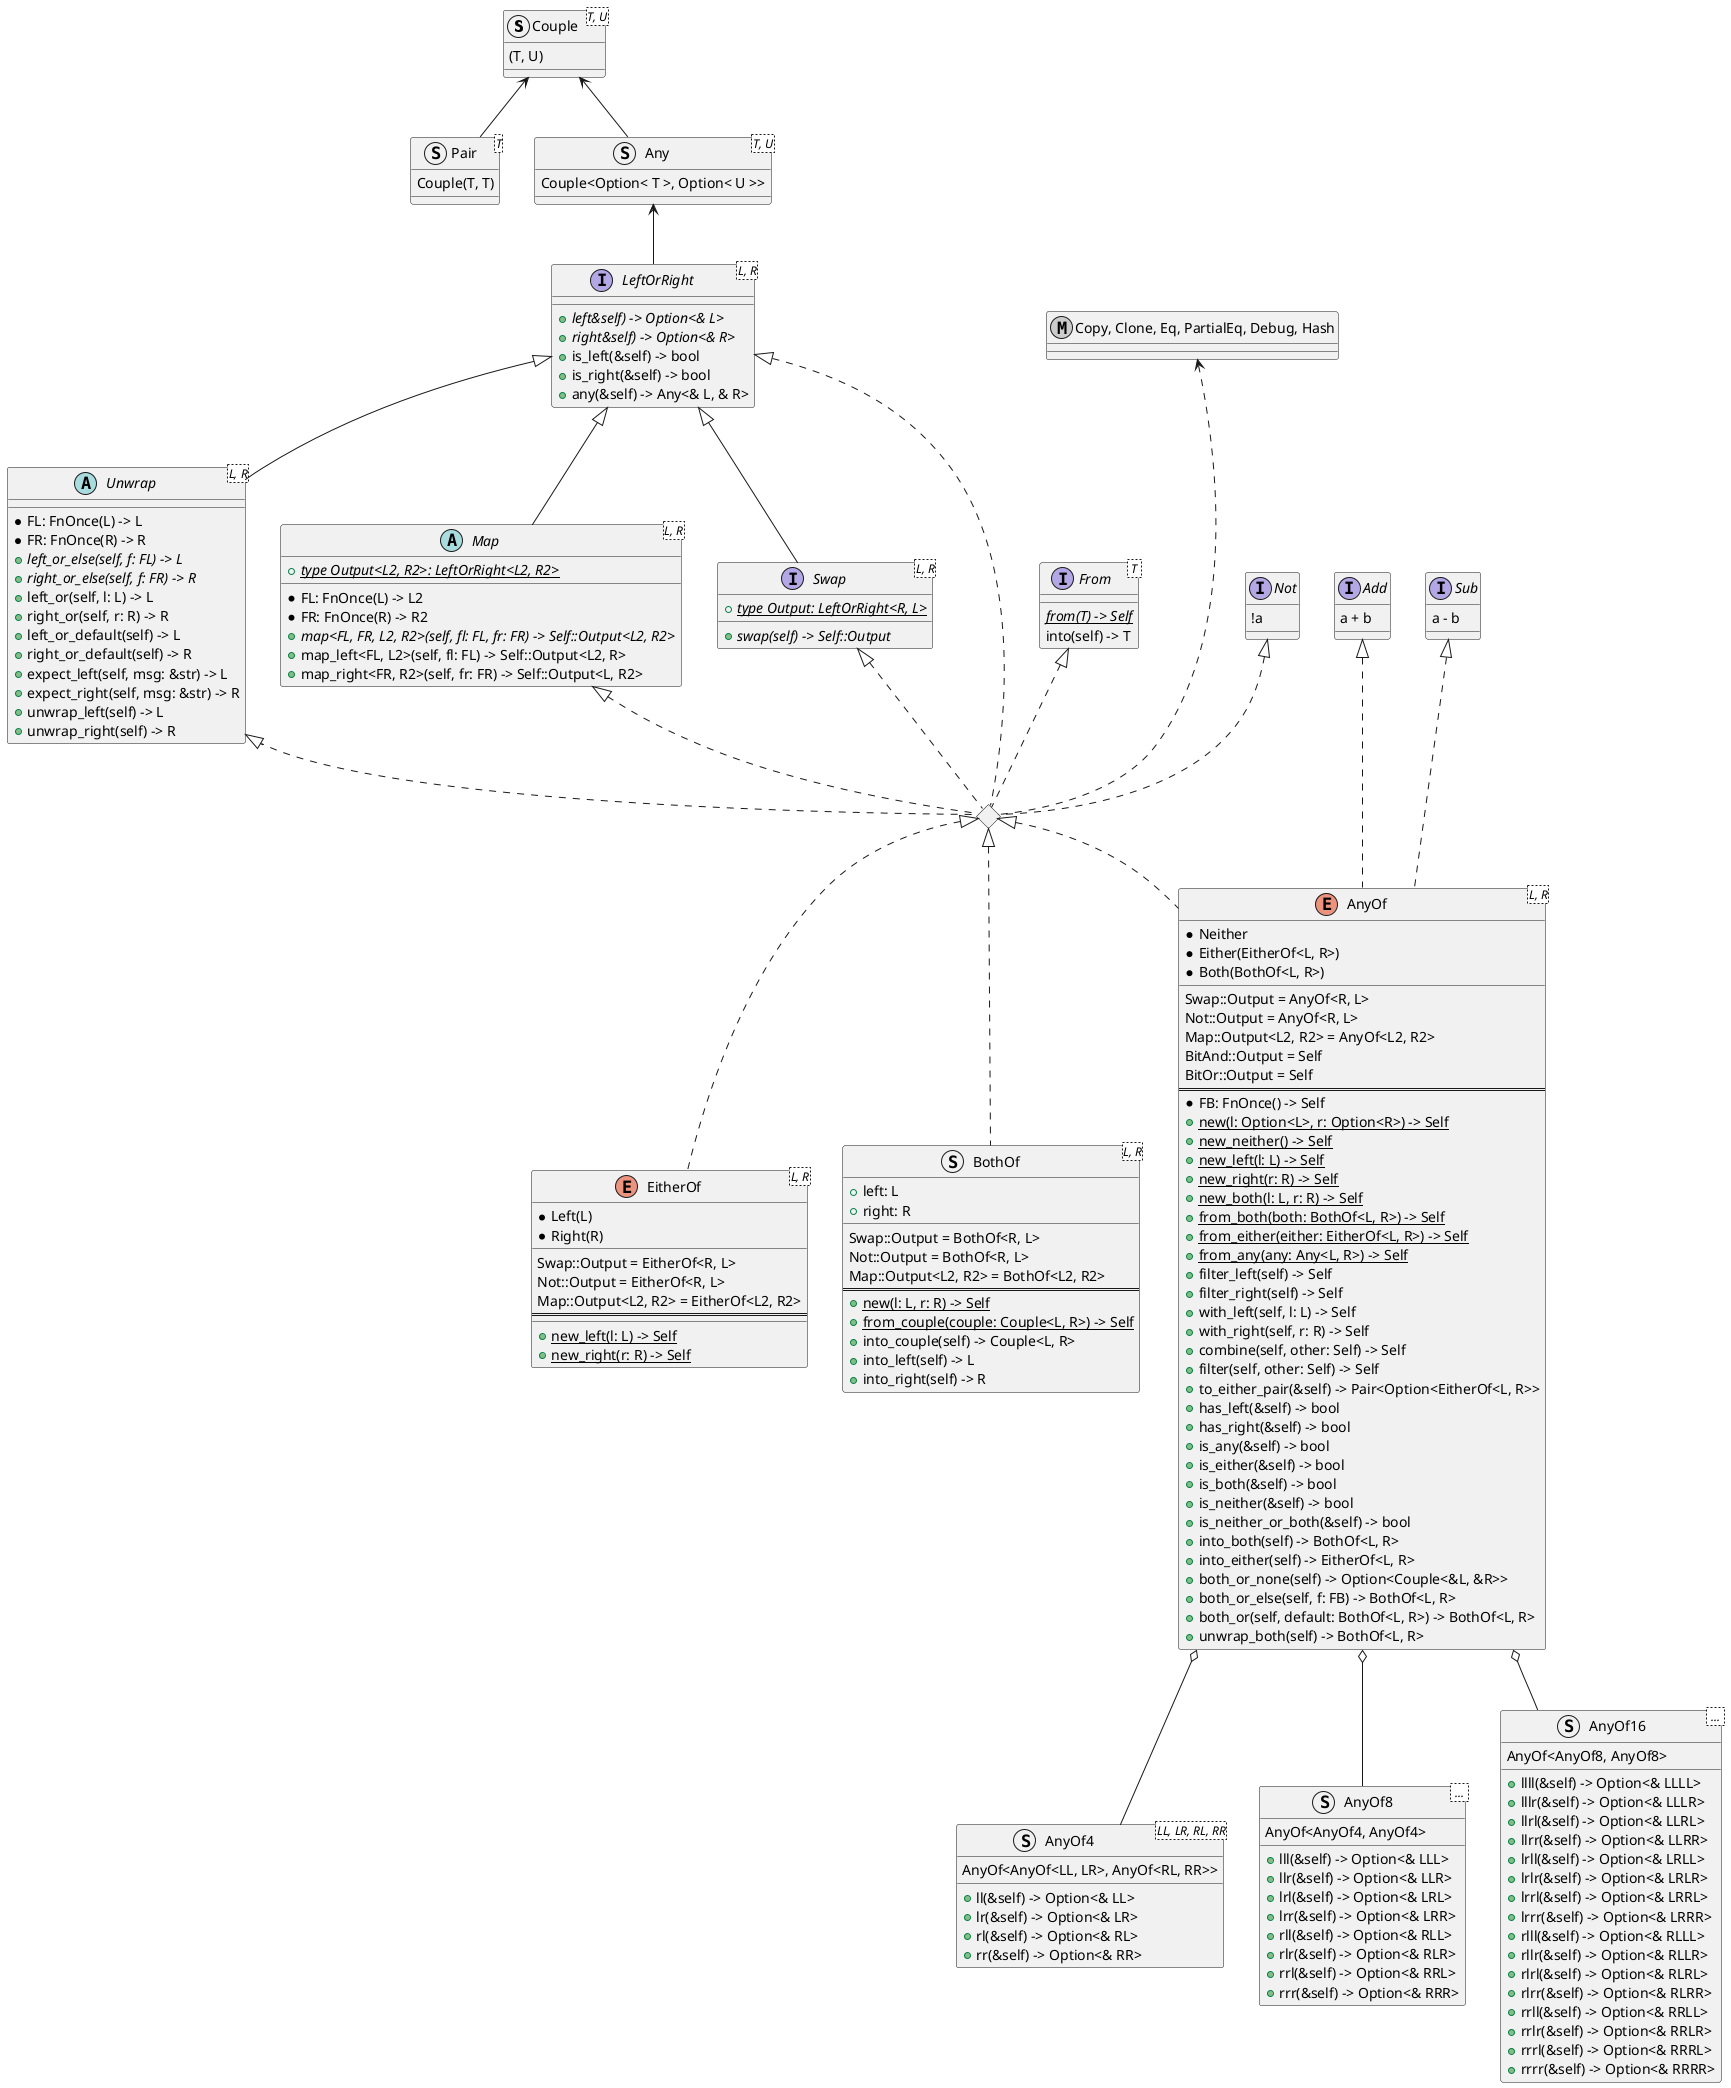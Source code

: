 @startuml
struct Couple<T, U> {
    (T, U)
    __
}
struct Pair<T> {
    Couple(T, T)
    __
}
Couple <-- Pair

struct Any<T, U> {
    Couple<Option< T >, Option< U >>
}
Couple <-- Any

Any <-- LeftOrRight
interface LeftOrRight<L, R> {
    + {abstract} left&self) -> Option<& L>
    + {abstract} right&self) -> Option<& R>
    + is_left(&self) -> bool
    + is_right(&self) -> bool
    + any(&self) -> Any<& L, & R>
}

LeftOrRight <|-- Unwrap
abstract Unwrap<L, R> {
    * FL: FnOnce(L) -> L
    * FR: FnOnce(R) -> R
    + {abstract} left_or_else(self, f: FL) -> L
    + {abstract} right_or_else(self, f: FR) -> R
    + left_or(self, l: L) -> L
    + right_or(self, r: R) -> R
    + left_or_default(self) -> L
    + right_or_default(self) -> R
    + expect_left(self, msg: &str) -> L
    + expect_right(self, msg: &str) -> R
    + unwrap_left(self) -> L
    + unwrap_right(self) -> R
}
LeftOrRight <|-- Map
abstract Map<L, R> {
    + {abstract}{static} type Output<L2, R2>: LeftOrRight<L2, R2>
    __
    * FL: FnOnce(L) -> L2
    * FR: FnOnce(R) -> R2
    + {abstract} map<FL, FR, L2, R2>(self, fl: FL, fr: FR) -> Self::Output<L2, R2>
    + map_left<FL, L2>(self, fl: FL) -> Self::Output<L2, R>
    + map_right<FR, R2>(self, fr: FR) -> Self::Output<L, R2>
}

LeftOrRight <|-- Swap
interface Swap<L, R> {
    + {abstract}{static} type Output: LeftOrRight<R, L>
    __
    + {abstract} swap(self) -> Self::Output
}

interface From< T > {
    {abstract} {static} from(T) -> Self
    into(self) -> T
}
metaclass "Copy, Clone, Eq, PartialEq, Debug, Hash"
interface Not {
    !a
}
interface Add {
    a + b
}
interface Sub {
    a - b
}

diamond "LeftOrRight+Swap+Map+Unwrap+Not"


"Copy, Clone, Eq, PartialEq, Debug, Hash" <... "LeftOrRight+Swap+Map+Unwrap+Not"
Not <|.. "LeftOrRight+Swap+Map+Unwrap+Not"
From <|.. "LeftOrRight+Swap+Map+Unwrap+Not"
LeftOrRight <|.. "LeftOrRight+Swap+Map+Unwrap+Not"
Swap <|.. "LeftOrRight+Swap+Map+Unwrap+Not"
Map <|.. "LeftOrRight+Swap+Map+Unwrap+Not"
Unwrap <|.. "LeftOrRight+Swap+Map+Unwrap+Not"

"LeftOrRight+Swap+Map+Unwrap+Not" <|.. EitherOf
enum EitherOf<L, R> {
    * Left(L)
    * Right(R)
    __
    Swap::Output = EitherOf<R, L>
    Not::Output = EitherOf<R, L>
    Map::Output<L2, R2> = EitherOf<L2, R2>
    ==
    __
    + {static} new_left(l: L) -> Self
    + {static} new_right(r: R) -> Self
}

struct BothOf<L, R> {
    + left: L
    + right: R
    __
    Swap::Output = BothOf<R, L>
    Not::Output = BothOf<R, L>
    Map::Output<L2, R2> = BothOf<L2, R2>
    ==
    + {static} new(l: L, r: R) -> Self
    + {static} from_couple(couple: Couple<L, R>) -> Self
    + into_couple(self) -> Couple<L, R>
    + into_left(self) -> L
    + into_right(self) -> R
}
"LeftOrRight+Swap+Map+Unwrap+Not" <|.. BothOf

Add <|... AnyOf
Sub <|... AnyOf
"LeftOrRight+Swap+Map+Unwrap+Not" <|.. AnyOf
enum AnyOf<L, R> {
    * Neither
    * Either(EitherOf<L, R>)
    * Both(BothOf<L, R>)
    __
    Swap::Output = AnyOf<R, L>
    Not::Output = AnyOf<R, L>
    Map::Output<L2, R2> = AnyOf<L2, R2>
    BitAnd::Output = Self
    BitOr::Output = Self
    ==
    * FB: FnOnce() -> Self
    + {static} new(l: Option<L>, r: Option<R>) -> Self
    + {static} new_neither() -> Self
    + {static} new_left(l: L) -> Self
    + {static} new_right(r: R) -> Self
    + {static} new_both(l: L, r: R) -> Self
    + {static} from_both(both: BothOf<L, R>) -> Self
    + {static} from_either(either: EitherOf<L, R>) -> Self
    + {static} from_any(any: Any<L, R>) -> Self
    + filter_left(self) -> Self
    + filter_right(self) -> Self
    + with_left(self, l: L) -> Self
    + with_right(self, r: R) -> Self
    + combine(self, other: Self) -> Self
    + filter(self, other: Self) -> Self
    + to_either_pair(&self) -> Pair<Option<EitherOf<L, R>>
    + has_left(&self) -> bool
    + has_right(&self) -> bool
    + is_any(&self) -> bool
    + is_either(&self) -> bool
    + is_both(&self) -> bool
    + is_neither(&self) -> bool
    + is_neither_or_both(&self) -> bool
    + into_both(self) -> BothOf<L, R>
    + into_either(self) -> EitherOf<L, R>
    + both_or_none(self) -> Option<Couple<&L, &R>>
    + both_or_else(self, f: FB) -> BothOf<L, R>
    + both_or(self, default: BothOf<L, R>) -> BothOf<L, R>
    + unwrap_both(self) -> BothOf<L, R>
}

struct AnyOf4<LL, LR, RL, RR> {
    AnyOf<AnyOf<LL, LR>, AnyOf<RL, RR>>
    __
    + ll(&self) -> Option<& LL>
    + lr(&self) -> Option<& LR>
    + rl(&self) -> Option<& RL>
    + rr(&self) -> Option<& RR>
}
AnyOf o-- AnyOf4
struct AnyOf8< ... > {
    AnyOf<AnyOf4, AnyOf4>
    __
    + lll(&self) -> Option<& LLL>
    + llr(&self) -> Option<& LLR>
    + lrl(&self) -> Option<& LRL>
    + lrr(&self) -> Option<& LRR>
    + rll(&self) -> Option<& RLL>
    + rlr(&self) -> Option<& RLR>
    + rrl(&self) -> Option<& RRL>
    + rrr(&self) -> Option<& RRR>
}
AnyOf o-- AnyOf8
struct AnyOf16< ... > {
    AnyOf<AnyOf8, AnyOf8>
    __
    + llll(&self) -> Option<& LLLL>
    + lllr(&self) -> Option<& LLLR>
    + llrl(&self) -> Option<& LLRL>
    + llrr(&self) -> Option<& LLRR>
    + lrll(&self) -> Option<& LRLL>
    + lrlr(&self) -> Option<& LRLR>
    + lrrl(&self) -> Option<& LRRL>
    + lrrr(&self) -> Option<& LRRR>
    + rlll(&self) -> Option<& RLLL>
    + rllr(&self) -> Option<& RLLR>
    + rlrl(&self) -> Option<& RLRL>
    + rlrr(&self) -> Option<& RLRR>
    + rrll(&self) -> Option<& RRLL>
    + rrlr(&self) -> Option<& RRLR>
    + rrrl(&self) -> Option<& RRRL>
    + rrrr(&self) -> Option<& RRRR>
}
AnyOf o-- AnyOf16

@enduml